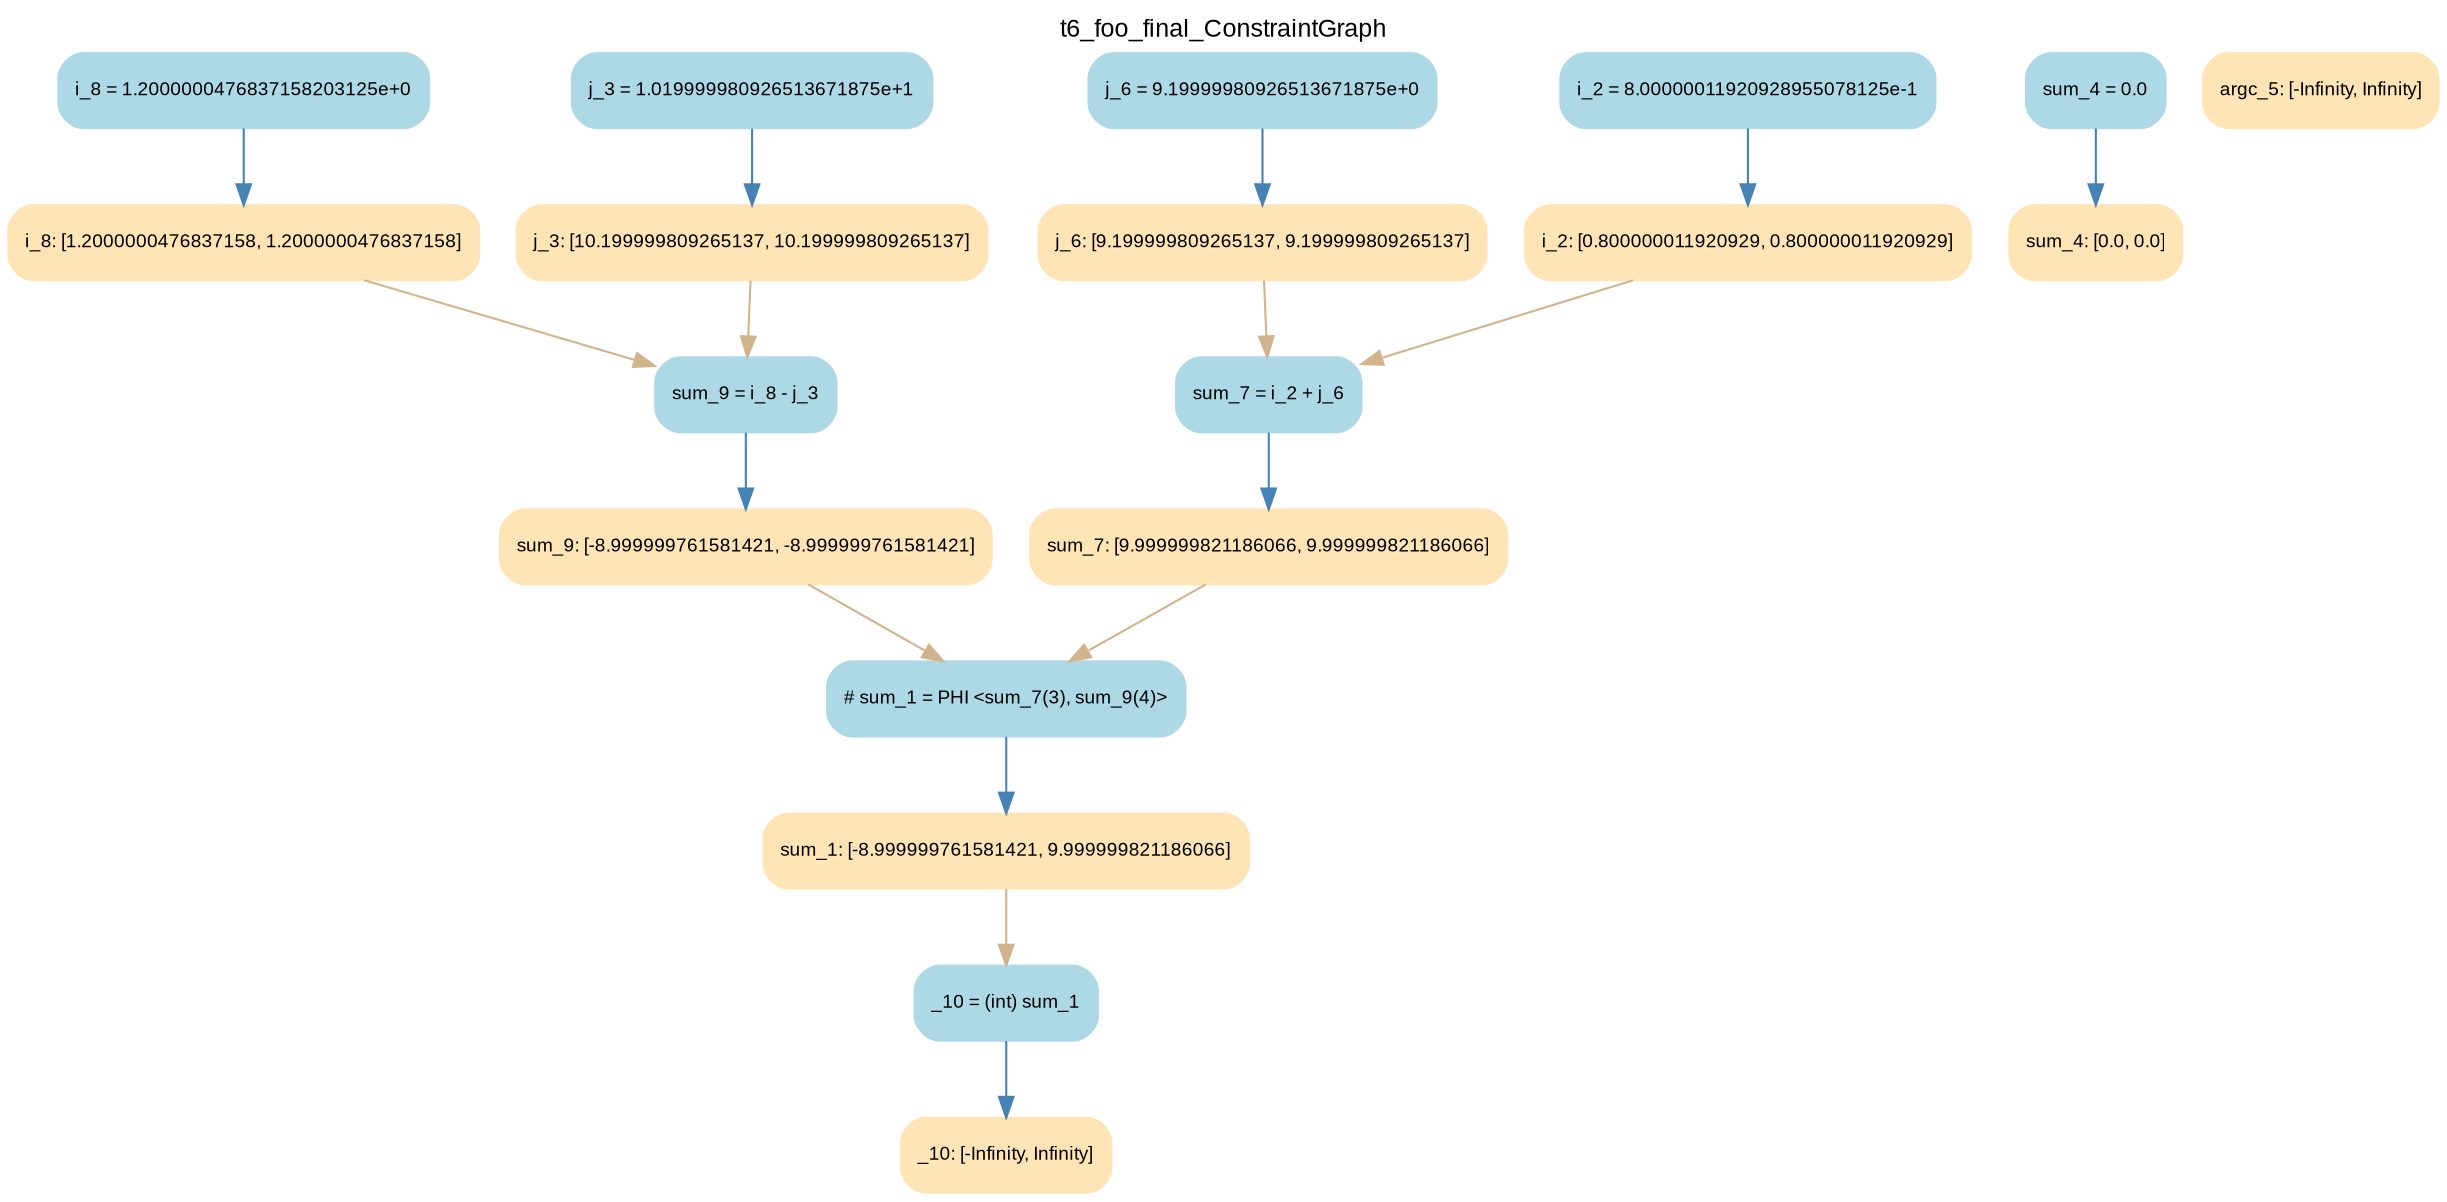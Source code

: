 digraph t6_foo_final_ConstraintGraph { 
	label=t6_foo_final_ConstraintGraph
	center=true
	labelloc=top
	fontname=Arial
	fontsize=12
	edge[fontname=Arial, fontsize=10]
	node[fontname=Arial, fontsize=9]

		Node_0 -> Node_1 [color=steelblue]
		Node_2 -> Node_3 [color=steelblue]
		Node_4 -> Node_5 [color=steelblue]
		Node_6 -> Node_7 [color=steelblue]
		Node_8 -> Node_9 [color=steelblue]
		Node_10 -> Node_11 [color=steelblue]
		Node_12 -> Node_13 [color=steelblue]
		Node_14 -> Node_15 [color=steelblue]
		Node_16 -> Node_17 [color=steelblue]
		Node_1 -> Node_2 [color=tan]
		Node_17 -> Node_4 [color=tan]
		Node_3 -> Node_4 [color=tan]
		Node_15 -> Node_16 [color=tan]
		Node_11 -> Node_2 [color=tan]
		Node_9 -> Node_16 [color=tan]
		Node_5 -> Node_12 [color=tan]

	Node_0 [fillcolor=lightblue, color=lightblue, shape=Mrecord, style=filled, label="{ i_8 = 1.2000000476837158203125e+0 }"]
	Node_2 [fillcolor=lightblue, color=lightblue, shape=Mrecord, style=filled, label="{ sum_9 = i_8 - j_3 }"]
	Node_4 [fillcolor=lightblue, color=lightblue, shape=Mrecord, style=filled, label="{ # sum_1 = PHI \<sum_7(3), sum_9(4)\> }"]
	Node_6 [fillcolor=lightblue, color=lightblue, shape=Mrecord, style=filled, label="{ sum_4 = 0.0 }"]
	Node_8 [fillcolor=lightblue, color=lightblue, shape=Mrecord, style=filled, label="{ j_6 = 9.19999980926513671875e+0 }"]
	Node_10 [fillcolor=lightblue, color=lightblue, shape=Mrecord, style=filled, label="{ j_3 = 1.019999980926513671875e+1 }"]
	Node_12 [fillcolor=lightblue, color=lightblue, shape=Mrecord, style=filled, label="{ _10 = (int) sum_1 }"]
	Node_14 [fillcolor=lightblue, color=lightblue, shape=Mrecord, style=filled, label="{ i_2 = 8.00000011920928955078125e-1 }"]
	Node_16 [fillcolor=lightblue, color=lightblue, shape=Mrecord, style=filled, label="{ sum_7 = i_2 + j_6 }"]
	Node_1 [fillcolor=moccasin, color=moccasin, shape=Mrecord, style=filled, label="{ i_8: \[1.2000000476837158, 1.2000000476837158\] }"]
	Node_13 [fillcolor=moccasin, color=moccasin, shape=Mrecord, style=filled, label="{ _10: \[-Infinity, Infinity\] }"]
	Node_17 [fillcolor=moccasin, color=moccasin, shape=Mrecord, style=filled, label="{ sum_7: \[9.999999821186066, 9.999999821186066\] }"]
	Node_18 [fillcolor=moccasin, color=moccasin, shape=Mrecord, style=filled, label="{ argc_5: \[-Infinity, Infinity\] }"]
	Node_3 [fillcolor=moccasin, color=moccasin, shape=Mrecord, style=filled, label="{ sum_9: \[-8.999999761581421, -8.999999761581421\] }"]
	Node_15 [fillcolor=moccasin, color=moccasin, shape=Mrecord, style=filled, label="{ i_2: \[0.800000011920929, 0.800000011920929\] }"]
	Node_11 [fillcolor=moccasin, color=moccasin, shape=Mrecord, style=filled, label="{ j_3: \[10.199999809265137, 10.199999809265137\] }"]
	Node_9 [fillcolor=moccasin, color=moccasin, shape=Mrecord, style=filled, label="{ j_6: \[9.199999809265137, 9.199999809265137\] }"]
	Node_5 [fillcolor=moccasin, color=moccasin, shape=Mrecord, style=filled, label="{ sum_1: \[-8.999999761581421, 9.999999821186066\] }"]
	Node_7 [fillcolor=moccasin, color=moccasin, shape=Mrecord, style=filled, label="{ sum_4: \[0.0, 0.0\] }"]
}
